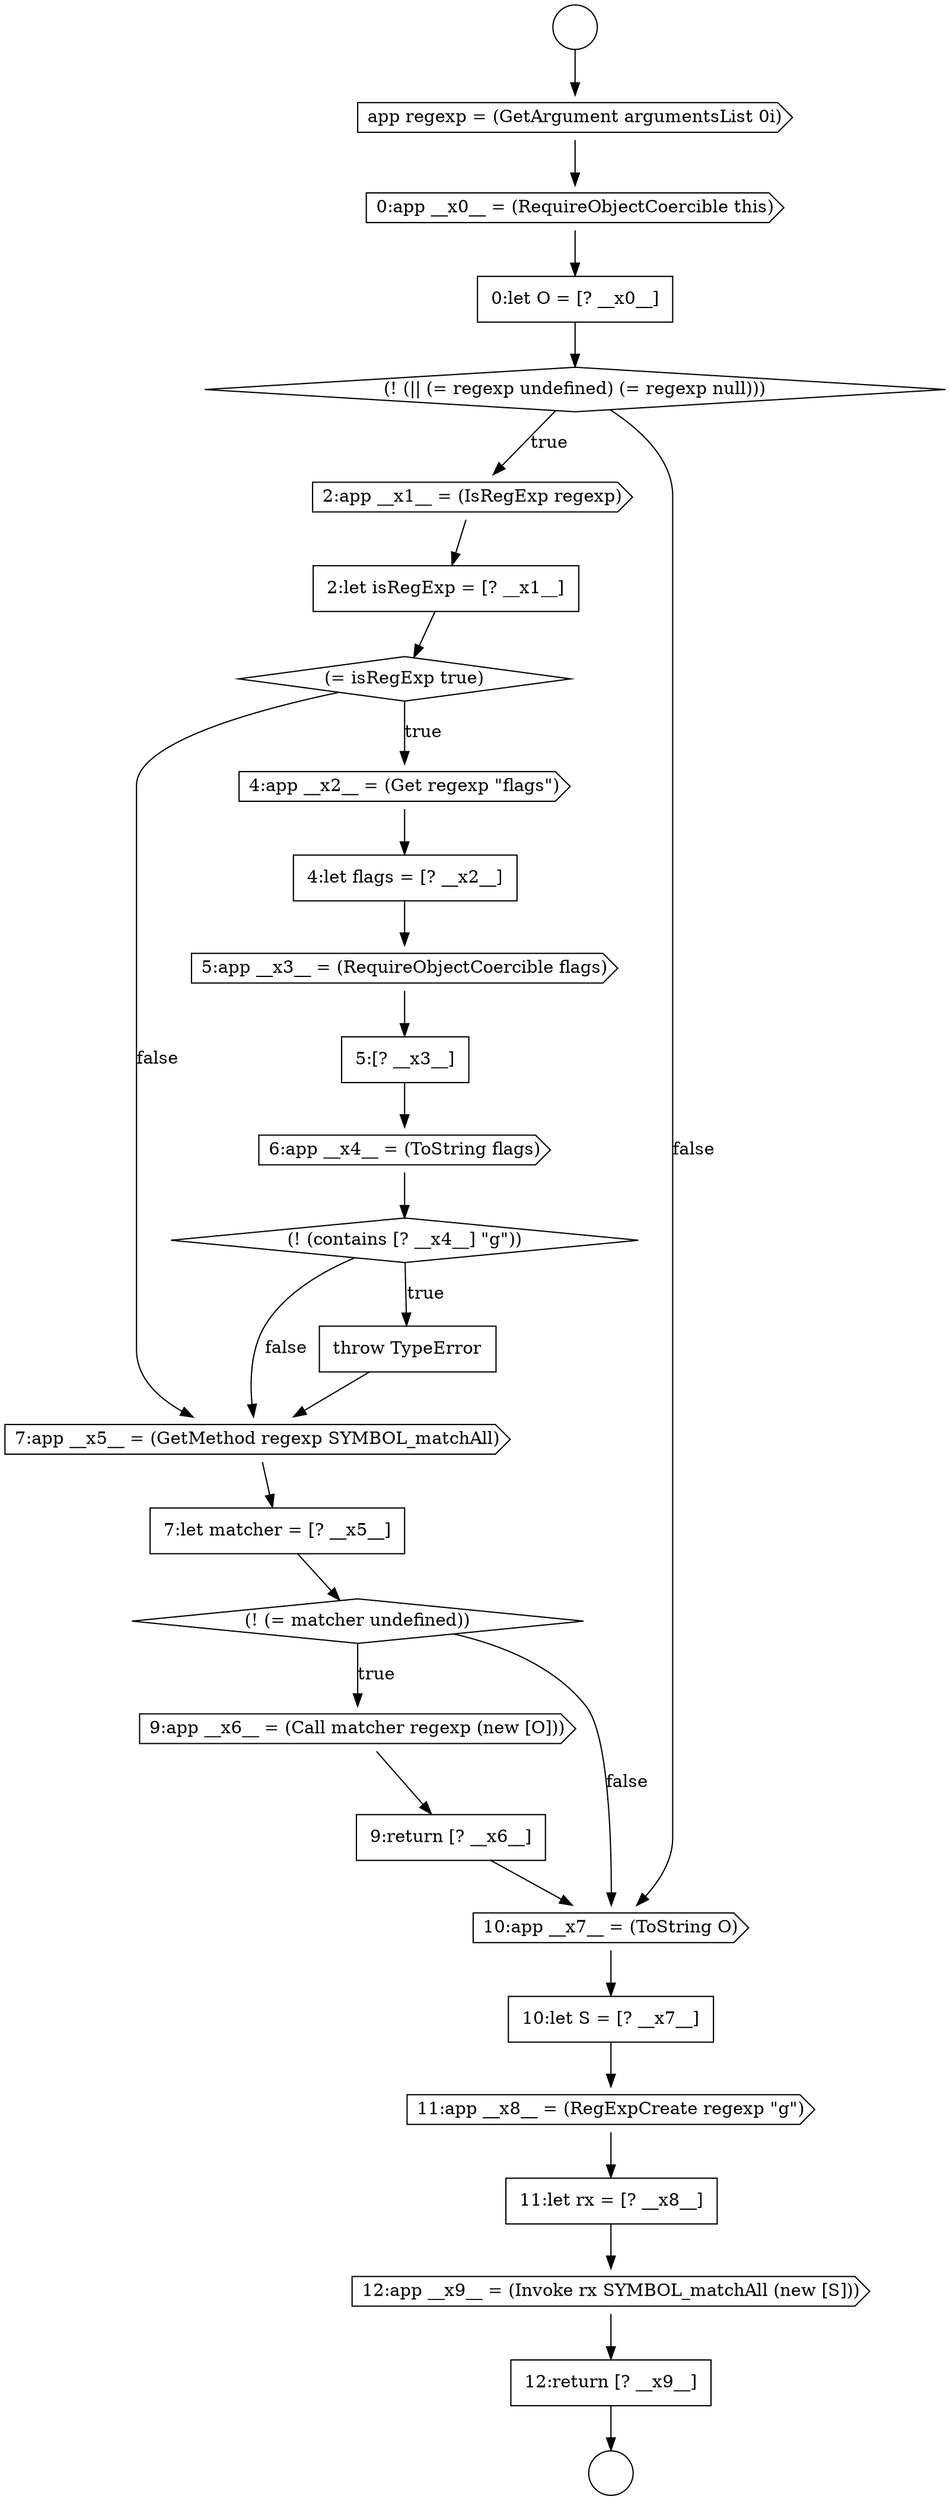 digraph {
  node14139 [shape=cds, label=<<font color="black">7:app __x5__ = (GetMethod regexp SYMBOL_matchAll)</font>> color="black" fillcolor="white" style=filled]
  node14132 [shape=cds, label=<<font color="black">4:app __x2__ = (Get regexp &quot;flags&quot;)</font>> color="black" fillcolor="white" style=filled]
  node14128 [shape=diamond, label=<<font color="black">(! (|| (= regexp undefined) (= regexp null)))</font>> color="black" fillcolor="white" style=filled]
  node14135 [shape=none, margin=0, label=<<font color="black">
    <table border="0" cellborder="1" cellspacing="0" cellpadding="10">
      <tr><td align="left">5:[? __x3__]</td></tr>
    </table>
  </font>> color="black" fillcolor="white" style=filled]
  node14147 [shape=none, margin=0, label=<<font color="black">
    <table border="0" cellborder="1" cellspacing="0" cellpadding="10">
      <tr><td align="left">11:let rx = [? __x8__]</td></tr>
    </table>
  </font>> color="black" fillcolor="white" style=filled]
  node14146 [shape=cds, label=<<font color="black">11:app __x8__ = (RegExpCreate regexp &quot;g&quot;)</font>> color="black" fillcolor="white" style=filled]
  node14137 [shape=diamond, label=<<font color="black">(! (contains [? __x4__] &quot;g&quot;))</font>> color="black" fillcolor="white" style=filled]
  node14126 [shape=cds, label=<<font color="black">0:app __x0__ = (RequireObjectCoercible this)</font>> color="black" fillcolor="white" style=filled]
  node14133 [shape=none, margin=0, label=<<font color="black">
    <table border="0" cellborder="1" cellspacing="0" cellpadding="10">
      <tr><td align="left">4:let flags = [? __x2__]</td></tr>
    </table>
  </font>> color="black" fillcolor="white" style=filled]
  node14127 [shape=none, margin=0, label=<<font color="black">
    <table border="0" cellborder="1" cellspacing="0" cellpadding="10">
      <tr><td align="left">0:let O = [? __x0__]</td></tr>
    </table>
  </font>> color="black" fillcolor="white" style=filled]
  node14129 [shape=cds, label=<<font color="black">2:app __x1__ = (IsRegExp regexp)</font>> color="black" fillcolor="white" style=filled]
  node14124 [shape=circle label=" " color="black" fillcolor="white" style=filled]
  node14149 [shape=none, margin=0, label=<<font color="black">
    <table border="0" cellborder="1" cellspacing="0" cellpadding="10">
      <tr><td align="left">12:return [? __x9__]</td></tr>
    </table>
  </font>> color="black" fillcolor="white" style=filled]
  node14136 [shape=cds, label=<<font color="black">6:app __x4__ = (ToString flags)</font>> color="black" fillcolor="white" style=filled]
  node14141 [shape=diamond, label=<<font color="black">(! (= matcher undefined))</font>> color="black" fillcolor="white" style=filled]
  node14142 [shape=cds, label=<<font color="black">9:app __x6__ = (Call matcher regexp (new [O]))</font>> color="black" fillcolor="white" style=filled]
  node14131 [shape=diamond, label=<<font color="black">(= isRegExp true)</font>> color="black" fillcolor="white" style=filled]
  node14148 [shape=cds, label=<<font color="black">12:app __x9__ = (Invoke rx SYMBOL_matchAll (new [S]))</font>> color="black" fillcolor="white" style=filled]
  node14125 [shape=cds, label=<<font color="black">app regexp = (GetArgument argumentsList 0i)</font>> color="black" fillcolor="white" style=filled]
  node14144 [shape=cds, label=<<font color="black">10:app __x7__ = (ToString O)</font>> color="black" fillcolor="white" style=filled]
  node14134 [shape=cds, label=<<font color="black">5:app __x3__ = (RequireObjectCoercible flags)</font>> color="black" fillcolor="white" style=filled]
  node14130 [shape=none, margin=0, label=<<font color="black">
    <table border="0" cellborder="1" cellspacing="0" cellpadding="10">
      <tr><td align="left">2:let isRegExp = [? __x1__]</td></tr>
    </table>
  </font>> color="black" fillcolor="white" style=filled]
  node14143 [shape=none, margin=0, label=<<font color="black">
    <table border="0" cellborder="1" cellspacing="0" cellpadding="10">
      <tr><td align="left">9:return [? __x6__]</td></tr>
    </table>
  </font>> color="black" fillcolor="white" style=filled]
  node14145 [shape=none, margin=0, label=<<font color="black">
    <table border="0" cellborder="1" cellspacing="0" cellpadding="10">
      <tr><td align="left">10:let S = [? __x7__]</td></tr>
    </table>
  </font>> color="black" fillcolor="white" style=filled]
  node14123 [shape=circle label=" " color="black" fillcolor="white" style=filled]
  node14138 [shape=none, margin=0, label=<<font color="black">
    <table border="0" cellborder="1" cellspacing="0" cellpadding="10">
      <tr><td align="left">throw TypeError</td></tr>
    </table>
  </font>> color="black" fillcolor="white" style=filled]
  node14140 [shape=none, margin=0, label=<<font color="black">
    <table border="0" cellborder="1" cellspacing="0" cellpadding="10">
      <tr><td align="left">7:let matcher = [? __x5__]</td></tr>
    </table>
  </font>> color="black" fillcolor="white" style=filled]
  node14140 -> node14141 [ color="black"]
  node14133 -> node14134 [ color="black"]
  node14135 -> node14136 [ color="black"]
  node14132 -> node14133 [ color="black"]
  node14123 -> node14125 [ color="black"]
  node14143 -> node14144 [ color="black"]
  node14136 -> node14137 [ color="black"]
  node14145 -> node14146 [ color="black"]
  node14141 -> node14142 [label=<<font color="black">true</font>> color="black"]
  node14141 -> node14144 [label=<<font color="black">false</font>> color="black"]
  node14129 -> node14130 [ color="black"]
  node14128 -> node14129 [label=<<font color="black">true</font>> color="black"]
  node14128 -> node14144 [label=<<font color="black">false</font>> color="black"]
  node14131 -> node14132 [label=<<font color="black">true</font>> color="black"]
  node14131 -> node14139 [label=<<font color="black">false</font>> color="black"]
  node14147 -> node14148 [ color="black"]
  node14137 -> node14138 [label=<<font color="black">true</font>> color="black"]
  node14137 -> node14139 [label=<<font color="black">false</font>> color="black"]
  node14125 -> node14126 [ color="black"]
  node14126 -> node14127 [ color="black"]
  node14149 -> node14124 [ color="black"]
  node14142 -> node14143 [ color="black"]
  node14138 -> node14139 [ color="black"]
  node14146 -> node14147 [ color="black"]
  node14134 -> node14135 [ color="black"]
  node14148 -> node14149 [ color="black"]
  node14139 -> node14140 [ color="black"]
  node14130 -> node14131 [ color="black"]
  node14127 -> node14128 [ color="black"]
  node14144 -> node14145 [ color="black"]
}
